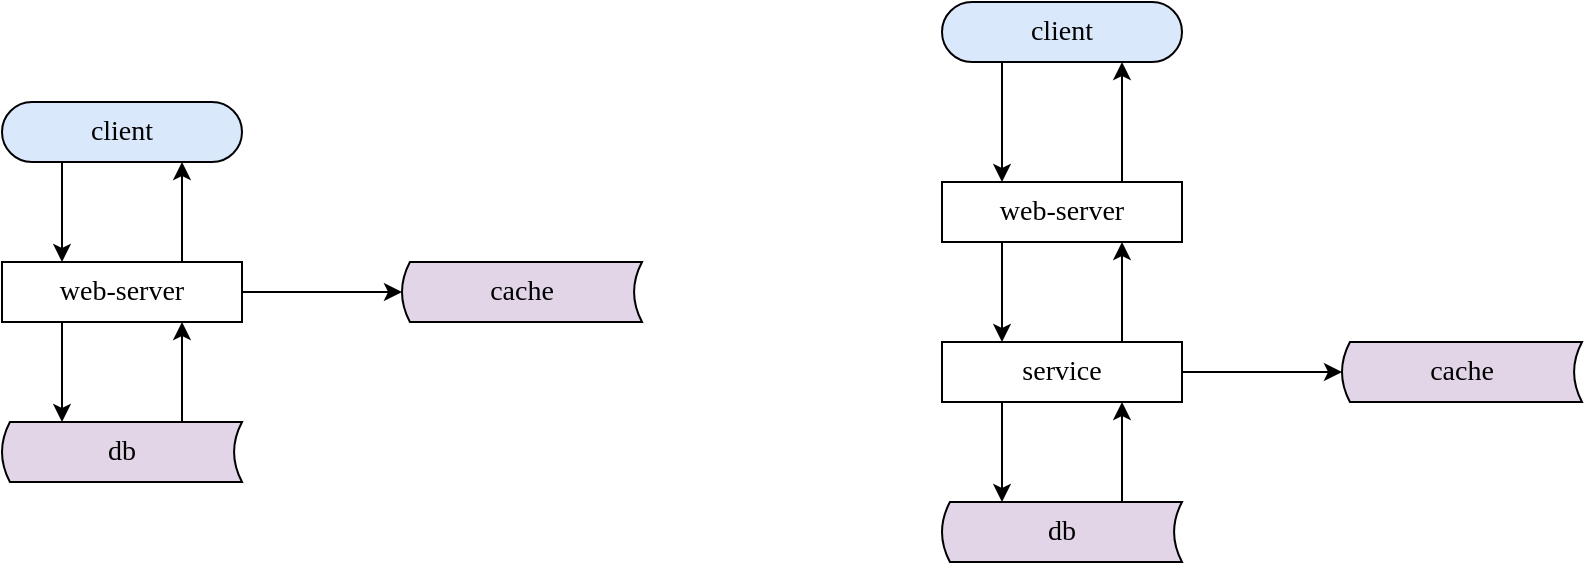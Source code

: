 <mxfile version="12.9.9" type="device" pages="4"><diagram id="N_enb8SRKErHKXMwsF9B" name="两层架构，三层架构"><mxGraphModel dx="1072" dy="792" grid="1" gridSize="10" guides="1" tooltips="1" connect="1" arrows="1" fold="1" page="1" pageScale="1" pageWidth="827" pageHeight="1169" math="0" shadow="0"><root><mxCell id="0"/><mxCell id="1" parent="0"/><mxCell id="CE_x4uyfG1v2ijak280o-4" style="edgeStyle=orthogonalEdgeStyle;rounded=0;orthogonalLoop=1;jettySize=auto;html=1;exitX=0.25;exitY=1;exitDx=0;exitDy=0;entryX=0.25;entryY=0;entryDx=0;entryDy=0;fontFamily=Verdana;fontSize=14;" edge="1" parent="1" source="CE_x4uyfG1v2ijak280o-1" target="CE_x4uyfG1v2ijak280o-2"><mxGeometry relative="1" as="geometry"/></mxCell><mxCell id="CE_x4uyfG1v2ijak280o-1" value="client" style="rounded=1;whiteSpace=wrap;html=1;arcSize=50;fontSize=14;fontFamily=Verdana;fillColor=#dae8fc;strokeColor=#000000;" vertex="1" parent="1"><mxGeometry x="20" y="330" width="120" height="30" as="geometry"/></mxCell><mxCell id="CE_x4uyfG1v2ijak280o-5" style="edgeStyle=orthogonalEdgeStyle;rounded=0;orthogonalLoop=1;jettySize=auto;html=1;exitX=0.25;exitY=1;exitDx=0;exitDy=0;entryX=0.25;entryY=0;entryDx=0;entryDy=0;fontFamily=Verdana;fontSize=14;" edge="1" parent="1" source="CE_x4uyfG1v2ijak280o-2" target="CE_x4uyfG1v2ijak280o-3"><mxGeometry relative="1" as="geometry"/></mxCell><mxCell id="CE_x4uyfG1v2ijak280o-7" style="edgeStyle=orthogonalEdgeStyle;rounded=0;orthogonalLoop=1;jettySize=auto;html=1;exitX=0.75;exitY=0;exitDx=0;exitDy=0;entryX=0.75;entryY=1;entryDx=0;entryDy=0;fontFamily=Verdana;fontSize=14;" edge="1" parent="1" source="CE_x4uyfG1v2ijak280o-2" target="CE_x4uyfG1v2ijak280o-1"><mxGeometry relative="1" as="geometry"/></mxCell><mxCell id="CE_x4uyfG1v2ijak280o-9" style="edgeStyle=orthogonalEdgeStyle;rounded=0;orthogonalLoop=1;jettySize=auto;html=1;exitX=1;exitY=0.5;exitDx=0;exitDy=0;entryX=0;entryY=0.5;entryDx=0;entryDy=0;fontFamily=Verdana;fontSize=14;" edge="1" parent="1" source="CE_x4uyfG1v2ijak280o-2" target="CE_x4uyfG1v2ijak280o-8"><mxGeometry relative="1" as="geometry"/></mxCell><mxCell id="CE_x4uyfG1v2ijak280o-2" value="web-server" style="rounded=0;whiteSpace=wrap;html=1;fontFamily=Verdana;fontSize=14;" vertex="1" parent="1"><mxGeometry x="20" y="410" width="120" height="30" as="geometry"/></mxCell><mxCell id="CE_x4uyfG1v2ijak280o-6" style="edgeStyle=orthogonalEdgeStyle;rounded=0;orthogonalLoop=1;jettySize=auto;html=1;exitX=0.75;exitY=0;exitDx=0;exitDy=0;entryX=0.75;entryY=1;entryDx=0;entryDy=0;fontFamily=Verdana;fontSize=14;" edge="1" parent="1" source="CE_x4uyfG1v2ijak280o-3" target="CE_x4uyfG1v2ijak280o-2"><mxGeometry relative="1" as="geometry"/></mxCell><mxCell id="CE_x4uyfG1v2ijak280o-3" value="db" style="shape=dataStorage;whiteSpace=wrap;html=1;fontFamily=Verdana;fontSize=14;size=0.033;fillColor=#e1d5e7;strokeColor=#000000;" vertex="1" parent="1"><mxGeometry x="20" y="490" width="120" height="30" as="geometry"/></mxCell><mxCell id="CE_x4uyfG1v2ijak280o-8" value="cache" style="shape=dataStorage;whiteSpace=wrap;html=1;fontFamily=Verdana;fontSize=14;size=0.033;fillColor=#e1d5e7;strokeColor=#000000;" vertex="1" parent="1"><mxGeometry x="220" y="410" width="120" height="30" as="geometry"/></mxCell><mxCell id="CE_x4uyfG1v2ijak280o-10" style="edgeStyle=orthogonalEdgeStyle;rounded=0;orthogonalLoop=1;jettySize=auto;html=1;exitX=0.25;exitY=1;exitDx=0;exitDy=0;fontFamily=Verdana;fontSize=14;entryX=0.25;entryY=0;entryDx=0;entryDy=0;" edge="1" parent="1" source="CE_x4uyfG1v2ijak280o-11" target="CE_x4uyfG1v2ijak280o-19"><mxGeometry relative="1" as="geometry"><mxPoint x="520" y="320" as="targetPoint"/></mxGeometry></mxCell><mxCell id="CE_x4uyfG1v2ijak280o-11" value="client" style="rounded=1;whiteSpace=wrap;html=1;arcSize=50;fontSize=14;fontFamily=Verdana;fillColor=#dae8fc;strokeColor=#000000;" vertex="1" parent="1"><mxGeometry x="490" y="280" width="120" height="30" as="geometry"/></mxCell><mxCell id="CE_x4uyfG1v2ijak280o-12" style="edgeStyle=orthogonalEdgeStyle;rounded=0;orthogonalLoop=1;jettySize=auto;html=1;exitX=0.25;exitY=1;exitDx=0;exitDy=0;entryX=0.25;entryY=0;entryDx=0;entryDy=0;fontFamily=Verdana;fontSize=14;" edge="1" parent="1" source="CE_x4uyfG1v2ijak280o-15" target="CE_x4uyfG1v2ijak280o-17"><mxGeometry relative="1" as="geometry"/></mxCell><mxCell id="CE_x4uyfG1v2ijak280o-13" style="edgeStyle=orthogonalEdgeStyle;rounded=0;orthogonalLoop=1;jettySize=auto;html=1;exitX=0.75;exitY=0;exitDx=0;exitDy=0;fontFamily=Verdana;fontSize=14;entryX=0.75;entryY=1;entryDx=0;entryDy=0;" edge="1" parent="1" source="CE_x4uyfG1v2ijak280o-15" target="CE_x4uyfG1v2ijak280o-19"><mxGeometry relative="1" as="geometry"><mxPoint x="580" y="370" as="targetPoint"/></mxGeometry></mxCell><mxCell id="CE_x4uyfG1v2ijak280o-14" style="edgeStyle=orthogonalEdgeStyle;rounded=0;orthogonalLoop=1;jettySize=auto;html=1;exitX=1;exitY=0.5;exitDx=0;exitDy=0;entryX=0;entryY=0.5;entryDx=0;entryDy=0;fontFamily=Verdana;fontSize=14;" edge="1" parent="1" source="CE_x4uyfG1v2ijak280o-15" target="CE_x4uyfG1v2ijak280o-18"><mxGeometry relative="1" as="geometry"/></mxCell><mxCell id="CE_x4uyfG1v2ijak280o-15" value="service" style="rounded=0;whiteSpace=wrap;html=1;fontFamily=Verdana;fontSize=14;" vertex="1" parent="1"><mxGeometry x="490" y="450" width="120" height="30" as="geometry"/></mxCell><mxCell id="CE_x4uyfG1v2ijak280o-16" style="edgeStyle=orthogonalEdgeStyle;rounded=0;orthogonalLoop=1;jettySize=auto;html=1;exitX=0.75;exitY=0;exitDx=0;exitDy=0;entryX=0.75;entryY=1;entryDx=0;entryDy=0;fontFamily=Verdana;fontSize=14;" edge="1" parent="1" source="CE_x4uyfG1v2ijak280o-17" target="CE_x4uyfG1v2ijak280o-15"><mxGeometry relative="1" as="geometry"/></mxCell><mxCell id="CE_x4uyfG1v2ijak280o-17" value="db" style="shape=dataStorage;whiteSpace=wrap;html=1;fontFamily=Verdana;fontSize=14;size=0.033;fillColor=#e1d5e7;strokeColor=#000000;" vertex="1" parent="1"><mxGeometry x="490" y="530" width="120" height="30" as="geometry"/></mxCell><mxCell id="CE_x4uyfG1v2ijak280o-18" value="cache" style="shape=dataStorage;whiteSpace=wrap;html=1;fontFamily=Verdana;fontSize=14;size=0.033;fillColor=#e1d5e7;strokeColor=#000000;" vertex="1" parent="1"><mxGeometry x="690" y="450" width="120" height="30" as="geometry"/></mxCell><mxCell id="CE_x4uyfG1v2ijak280o-20" style="edgeStyle=orthogonalEdgeStyle;rounded=0;orthogonalLoop=1;jettySize=auto;html=1;exitX=0.25;exitY=1;exitDx=0;exitDy=0;entryX=0.25;entryY=0;entryDx=0;entryDy=0;fontFamily=Verdana;fontSize=14;" edge="1" parent="1" source="CE_x4uyfG1v2ijak280o-19" target="CE_x4uyfG1v2ijak280o-15"><mxGeometry relative="1" as="geometry"/></mxCell><mxCell id="CE_x4uyfG1v2ijak280o-21" style="edgeStyle=orthogonalEdgeStyle;rounded=0;orthogonalLoop=1;jettySize=auto;html=1;exitX=0.75;exitY=0;exitDx=0;exitDy=0;entryX=0.75;entryY=1;entryDx=0;entryDy=0;fontFamily=Verdana;fontSize=14;" edge="1" parent="1" source="CE_x4uyfG1v2ijak280o-19" target="CE_x4uyfG1v2ijak280o-11"><mxGeometry relative="1" as="geometry"/></mxCell><mxCell id="CE_x4uyfG1v2ijak280o-19" value="web-server" style="rounded=0;whiteSpace=wrap;html=1;fontFamily=Verdana;fontSize=14;" vertex="1" parent="1"><mxGeometry x="490" y="370" width="120" height="30" as="geometry"/></mxCell></root></mxGraphModel></diagram><diagram id="F1-1p271C9XE14B9hEI6" name="MVC架构"><mxGraphModel dx="1072" dy="792" grid="1" gridSize="10" guides="1" tooltips="1" connect="1" arrows="1" fold="1" page="1" pageScale="1" pageWidth="827" pageHeight="1169" math="0" shadow="0"><root><mxCell id="QCJ07JXEcL6JzAAsZ1pR-0"/><mxCell id="QCJ07JXEcL6JzAAsZ1pR-1" parent="QCJ07JXEcL6JzAAsZ1pR-0"/><mxCell id="65uOkuooUdCRJ-DX0yOk-6" value="" style="rounded=1;whiteSpace=wrap;html=1;strokeColor=#000000;fontFamily=Verdana;fontSize=14;arcSize=50;fillColor=#b1ddf0;" vertex="1" parent="QCJ07JXEcL6JzAAsZ1pR-1"><mxGeometry x="20" y="330" width="230" height="150" as="geometry"/></mxCell><mxCell id="65uOkuooUdCRJ-DX0yOk-4" style="edgeStyle=orthogonalEdgeStyle;rounded=0;orthogonalLoop=1;jettySize=auto;html=1;exitX=0.5;exitY=1;exitDx=0;exitDy=0;entryX=0.5;entryY=0;entryDx=0;entryDy=0;fontFamily=Verdana;fontSize=14;" edge="1" parent="QCJ07JXEcL6JzAAsZ1pR-1" source="65uOkuooUdCRJ-DX0yOk-0" target="65uOkuooUdCRJ-DX0yOk-1"><mxGeometry relative="1" as="geometry"/></mxCell><mxCell id="65uOkuooUdCRJ-DX0yOk-0" value="view" style="rounded=0;whiteSpace=wrap;html=1;strokeColor=#000000;fontFamily=Verdana;fontSize=14;" vertex="1" parent="QCJ07JXEcL6JzAAsZ1pR-1"><mxGeometry x="90" y="340" width="90" height="30" as="geometry"/></mxCell><mxCell id="65uOkuooUdCRJ-DX0yOk-5" style="edgeStyle=orthogonalEdgeStyle;rounded=0;orthogonalLoop=1;jettySize=auto;html=1;exitX=0.5;exitY=1;exitDx=0;exitDy=0;entryX=0.5;entryY=0;entryDx=0;entryDy=0;fontFamily=Verdana;fontSize=14;" edge="1" parent="QCJ07JXEcL6JzAAsZ1pR-1" source="65uOkuooUdCRJ-DX0yOk-1" target="65uOkuooUdCRJ-DX0yOk-2"><mxGeometry relative="1" as="geometry"/></mxCell><mxCell id="65uOkuooUdCRJ-DX0yOk-1" value="control" style="rounded=0;whiteSpace=wrap;html=1;strokeColor=#000000;fontFamily=Verdana;fontSize=14;" vertex="1" parent="QCJ07JXEcL6JzAAsZ1pR-1"><mxGeometry x="90" y="390" width="90" height="30" as="geometry"/></mxCell><mxCell id="65uOkuooUdCRJ-DX0yOk-7" style="edgeStyle=orthogonalEdgeStyle;rounded=0;orthogonalLoop=1;jettySize=auto;html=1;exitX=0.5;exitY=1;exitDx=0;exitDy=0;entryX=0.5;entryY=0;entryDx=0;entryDy=0;fontFamily=Verdana;fontSize=14;" edge="1" parent="QCJ07JXEcL6JzAAsZ1pR-1" source="65uOkuooUdCRJ-DX0yOk-2" target="65uOkuooUdCRJ-DX0yOk-3"><mxGeometry relative="1" as="geometry"/></mxCell><mxCell id="65uOkuooUdCRJ-DX0yOk-2" value="model" style="rounded=0;whiteSpace=wrap;html=1;strokeColor=#000000;fontFamily=Verdana;fontSize=14;" vertex="1" parent="QCJ07JXEcL6JzAAsZ1pR-1"><mxGeometry x="90" y="440" width="90" height="30" as="geometry"/></mxCell><mxCell id="65uOkuooUdCRJ-DX0yOk-3" value="server" style="rounded=0;whiteSpace=wrap;html=1;strokeColor=#000000;fontFamily=Verdana;fontSize=14;" vertex="1" parent="QCJ07JXEcL6JzAAsZ1pR-1"><mxGeometry x="90" y="510" width="90" height="30" as="geometry"/></mxCell><mxCell id="65uOkuooUdCRJ-DX0yOk-8" value="MVC" style="text;html=1;strokeColor=none;fillColor=none;align=center;verticalAlign=middle;whiteSpace=wrap;rounded=0;fontFamily=Verdana;fontSize=14;" vertex="1" parent="QCJ07JXEcL6JzAAsZ1pR-1"><mxGeometry x="200" y="395" width="40" height="20" as="geometry"/></mxCell><mxCell id="65uOkuooUdCRJ-DX0yOk-9" value="APP" style="text;html=1;strokeColor=none;fillColor=none;align=center;verticalAlign=middle;whiteSpace=wrap;rounded=0;fontFamily=Verdana;fontSize=14;" vertex="1" parent="QCJ07JXEcL6JzAAsZ1pR-1"><mxGeometry x="115" y="300" width="40" height="20" as="geometry"/></mxCell><mxCell id="65uOkuooUdCRJ-DX0yOk-10" value="" style="rounded=1;whiteSpace=wrap;html=1;strokeColor=#000000;fontFamily=Verdana;fontSize=14;arcSize=0;" vertex="1" parent="QCJ07JXEcL6JzAAsZ1pR-1"><mxGeometry x="340" y="330" width="230" height="150" as="geometry"/></mxCell><mxCell id="65uOkuooUdCRJ-DX0yOk-11" style="edgeStyle=orthogonalEdgeStyle;rounded=0;orthogonalLoop=1;jettySize=auto;html=1;exitX=0.5;exitY=1;exitDx=0;exitDy=0;entryX=0.5;entryY=0;entryDx=0;entryDy=0;fontFamily=Verdana;fontSize=14;" edge="1" parent="QCJ07JXEcL6JzAAsZ1pR-1" source="65uOkuooUdCRJ-DX0yOk-12" target="65uOkuooUdCRJ-DX0yOk-14"><mxGeometry relative="1" as="geometry"/></mxCell><mxCell id="65uOkuooUdCRJ-DX0yOk-12" value="view" style="rounded=0;whiteSpace=wrap;html=1;strokeColor=#000000;fontFamily=Verdana;fontSize=14;" vertex="1" parent="QCJ07JXEcL6JzAAsZ1pR-1"><mxGeometry x="410" y="340" width="90" height="30" as="geometry"/></mxCell><mxCell id="65uOkuooUdCRJ-DX0yOk-13" style="edgeStyle=orthogonalEdgeStyle;rounded=0;orthogonalLoop=1;jettySize=auto;html=1;exitX=0.5;exitY=1;exitDx=0;exitDy=0;entryX=0.5;entryY=0;entryDx=0;entryDy=0;fontFamily=Verdana;fontSize=14;" edge="1" parent="QCJ07JXEcL6JzAAsZ1pR-1" source="65uOkuooUdCRJ-DX0yOk-14" target="65uOkuooUdCRJ-DX0yOk-16"><mxGeometry relative="1" as="geometry"/></mxCell><mxCell id="65uOkuooUdCRJ-DX0yOk-14" value="control" style="rounded=0;whiteSpace=wrap;html=1;strokeColor=#000000;fontFamily=Verdana;fontSize=14;" vertex="1" parent="QCJ07JXEcL6JzAAsZ1pR-1"><mxGeometry x="410" y="390" width="90" height="30" as="geometry"/></mxCell><mxCell id="65uOkuooUdCRJ-DX0yOk-15" style="rounded=0;orthogonalLoop=1;jettySize=auto;html=1;exitX=0.5;exitY=1;exitDx=0;exitDy=0;entryX=0.5;entryY=0;entryDx=0;entryDy=0;fontFamily=Verdana;fontSize=14;" edge="1" parent="QCJ07JXEcL6JzAAsZ1pR-1" source="65uOkuooUdCRJ-DX0yOk-16" target="65uOkuooUdCRJ-DX0yOk-21"><mxGeometry relative="1" as="geometry"><mxPoint x="455" y="510" as="targetPoint"/></mxGeometry></mxCell><mxCell id="65uOkuooUdCRJ-DX0yOk-22" style="edgeStyle=none;rounded=0;orthogonalLoop=1;jettySize=auto;html=1;exitX=0.5;exitY=1;exitDx=0;exitDy=0;entryX=0.5;entryY=0;entryDx=0;entryDy=0;fontFamily=Verdana;fontSize=14;" edge="1" parent="QCJ07JXEcL6JzAAsZ1pR-1" source="65uOkuooUdCRJ-DX0yOk-16" target="65uOkuooUdCRJ-DX0yOk-20"><mxGeometry relative="1" as="geometry"/></mxCell><mxCell id="65uOkuooUdCRJ-DX0yOk-16" value="model" style="rounded=0;whiteSpace=wrap;html=1;strokeColor=#000000;fontFamily=Verdana;fontSize=14;" vertex="1" parent="QCJ07JXEcL6JzAAsZ1pR-1"><mxGeometry x="410" y="440" width="90" height="30" as="geometry"/></mxCell><mxCell id="65uOkuooUdCRJ-DX0yOk-18" value="SSH" style="text;html=1;strokeColor=none;fillColor=none;align=center;verticalAlign=middle;whiteSpace=wrap;rounded=0;fontFamily=Verdana;fontSize=14;" vertex="1" parent="QCJ07JXEcL6JzAAsZ1pR-1"><mxGeometry x="520" y="395" width="40" height="20" as="geometry"/></mxCell><mxCell id="65uOkuooUdCRJ-DX0yOk-19" value="web" style="text;html=1;strokeColor=none;fillColor=none;align=center;verticalAlign=middle;whiteSpace=wrap;rounded=0;fontFamily=Verdana;fontSize=14;" vertex="1" parent="QCJ07JXEcL6JzAAsZ1pR-1"><mxGeometry x="435" y="300" width="40" height="20" as="geometry"/></mxCell><mxCell id="65uOkuooUdCRJ-DX0yOk-20" value="db" style="shape=dataStorage;whiteSpace=wrap;html=1;strokeColor=#000000;fontFamily=Verdana;fontSize=14;size=0.067;fillColor=#e1d5e7;" vertex="1" parent="QCJ07JXEcL6JzAAsZ1pR-1"><mxGeometry x="320" y="510" width="90" height="30" as="geometry"/></mxCell><mxCell id="65uOkuooUdCRJ-DX0yOk-21" value="cache" style="shape=dataStorage;whiteSpace=wrap;html=1;strokeColor=#000000;fontFamily=Verdana;fontSize=14;size=0.067;fillColor=#e1d5e7;" vertex="1" parent="QCJ07JXEcL6JzAAsZ1pR-1"><mxGeometry x="500" y="510" width="90" height="30" as="geometry"/></mxCell></root></mxGraphModel></diagram><diagram id="2TUvuiiKcIBVLqQjpvC5" name="数据是如何移动的"><mxGraphModel dx="1072" dy="792" grid="1" gridSize="10" guides="1" tooltips="1" connect="1" arrows="1" fold="1" page="1" pageScale="1" pageWidth="827" pageHeight="1169" math="0" shadow="0"><root><mxCell id="Xen3Djoh9aEZ47sVeDg2-0"/><mxCell id="Xen3Djoh9aEZ47sVeDg2-1" parent="Xen3Djoh9aEZ47sVeDg2-0"/><mxCell id="M6HGDGPPSEYU4e3NniC7-0" style="edgeStyle=orthogonalEdgeStyle;rounded=0;orthogonalLoop=1;jettySize=auto;html=1;exitX=0.25;exitY=1;exitDx=0;exitDy=0;fontFamily=Verdana;fontSize=14;entryX=0.25;entryY=0;entryDx=0;entryDy=0;" edge="1" parent="Xen3Djoh9aEZ47sVeDg2-1" source="M6HGDGPPSEYU4e3NniC7-1" target="M6HGDGPPSEYU4e3NniC7-11"><mxGeometry relative="1" as="geometry"><mxPoint x="506" y="320" as="targetPoint"/></mxGeometry></mxCell><mxCell id="M6HGDGPPSEYU4e3NniC7-1" value="client" style="rounded=1;whiteSpace=wrap;html=1;arcSize=50;fontSize=14;fontFamily=Verdana;fillColor=#dae8fc;strokeColor=#000000;" vertex="1" parent="Xen3Djoh9aEZ47sVeDg2-1"><mxGeometry x="476" y="280" width="120" height="30" as="geometry"/></mxCell><mxCell id="M6HGDGPPSEYU4e3NniC7-2" style="edgeStyle=orthogonalEdgeStyle;rounded=0;orthogonalLoop=1;jettySize=auto;html=1;exitX=0.25;exitY=1;exitDx=0;exitDy=0;entryX=0.25;entryY=0;entryDx=0;entryDy=0;fontFamily=Verdana;fontSize=14;" edge="1" parent="Xen3Djoh9aEZ47sVeDg2-1" source="M6HGDGPPSEYU4e3NniC7-5" target="M6HGDGPPSEYU4e3NniC7-7"><mxGeometry relative="1" as="geometry"/></mxCell><mxCell id="M6HGDGPPSEYU4e3NniC7-3" style="edgeStyle=orthogonalEdgeStyle;rounded=0;orthogonalLoop=1;jettySize=auto;html=1;exitX=0.75;exitY=0;exitDx=0;exitDy=0;fontFamily=Verdana;fontSize=14;entryX=0.75;entryY=1;entryDx=0;entryDy=0;" edge="1" parent="Xen3Djoh9aEZ47sVeDg2-1" source="M6HGDGPPSEYU4e3NniC7-5" target="M6HGDGPPSEYU4e3NniC7-11"><mxGeometry relative="1" as="geometry"><mxPoint x="566" y="370" as="targetPoint"/></mxGeometry></mxCell><mxCell id="M6HGDGPPSEYU4e3NniC7-4" style="edgeStyle=orthogonalEdgeStyle;rounded=0;orthogonalLoop=1;jettySize=auto;html=1;exitX=1;exitY=0.5;exitDx=0;exitDy=0;entryX=0;entryY=0.5;entryDx=0;entryDy=0;fontFamily=Verdana;fontSize=14;" edge="1" parent="Xen3Djoh9aEZ47sVeDg2-1" source="M6HGDGPPSEYU4e3NniC7-5" target="M6HGDGPPSEYU4e3NniC7-8"><mxGeometry relative="1" as="geometry"/></mxCell><mxCell id="M6HGDGPPSEYU4e3NniC7-5" value="service" style="rounded=0;whiteSpace=wrap;html=1;fontFamily=Verdana;fontSize=14;" vertex="1" parent="Xen3Djoh9aEZ47sVeDg2-1"><mxGeometry x="476" y="460" width="120" height="30" as="geometry"/></mxCell><mxCell id="M6HGDGPPSEYU4e3NniC7-6" style="edgeStyle=orthogonalEdgeStyle;rounded=0;orthogonalLoop=1;jettySize=auto;html=1;exitX=0.75;exitY=0;exitDx=0;exitDy=0;entryX=0.75;entryY=1;entryDx=0;entryDy=0;fontFamily=Verdana;fontSize=14;" edge="1" parent="Xen3Djoh9aEZ47sVeDg2-1" source="M6HGDGPPSEYU4e3NniC7-7" target="M6HGDGPPSEYU4e3NniC7-5"><mxGeometry relative="1" as="geometry"/></mxCell><mxCell id="M6HGDGPPSEYU4e3NniC7-7" value="db" style="shape=dataStorage;whiteSpace=wrap;html=1;fontFamily=Verdana;fontSize=14;size=0.033;fillColor=#e1d5e7;strokeColor=#000000;" vertex="1" parent="Xen3Djoh9aEZ47sVeDg2-1"><mxGeometry x="476" y="555" width="120" height="30" as="geometry"/></mxCell><mxCell id="M6HGDGPPSEYU4e3NniC7-8" value="cache" style="shape=dataStorage;whiteSpace=wrap;html=1;fontFamily=Verdana;fontSize=14;size=0.033;fillColor=#e1d5e7;strokeColor=#000000;" vertex="1" parent="Xen3Djoh9aEZ47sVeDg2-1"><mxGeometry x="707" y="460" width="120" height="30" as="geometry"/></mxCell><mxCell id="M6HGDGPPSEYU4e3NniC7-9" style="edgeStyle=orthogonalEdgeStyle;rounded=0;orthogonalLoop=1;jettySize=auto;html=1;exitX=0.25;exitY=1;exitDx=0;exitDy=0;entryX=0.25;entryY=0;entryDx=0;entryDy=0;fontFamily=Verdana;fontSize=14;" edge="1" parent="Xen3Djoh9aEZ47sVeDg2-1" source="M6HGDGPPSEYU4e3NniC7-11" target="M6HGDGPPSEYU4e3NniC7-5"><mxGeometry relative="1" as="geometry"/></mxCell><mxCell id="M6HGDGPPSEYU4e3NniC7-10" style="edgeStyle=orthogonalEdgeStyle;rounded=0;orthogonalLoop=1;jettySize=auto;html=1;exitX=0.75;exitY=0;exitDx=0;exitDy=0;entryX=0.75;entryY=1;entryDx=0;entryDy=0;fontFamily=Verdana;fontSize=14;" edge="1" parent="Xen3Djoh9aEZ47sVeDg2-1" source="M6HGDGPPSEYU4e3NniC7-11" target="M6HGDGPPSEYU4e3NniC7-1"><mxGeometry relative="1" as="geometry"/></mxCell><mxCell id="M6HGDGPPSEYU4e3NniC7-11" value="web-server" style="rounded=0;whiteSpace=wrap;html=1;fontFamily=Verdana;fontSize=14;" vertex="1" parent="Xen3Djoh9aEZ47sVeDg2-1"><mxGeometry x="476" y="370" width="120" height="30" as="geometry"/></mxCell><mxCell id="M6HGDGPPSEYU4e3NniC7-12" value="data moving" style="text;html=1;strokeColor=none;fillColor=none;align=center;verticalAlign=middle;whiteSpace=wrap;rounded=0;fontFamily=Verdana;fontSize=14;" vertex="1" parent="Xen3Djoh9aEZ47sVeDg2-1"><mxGeometry x="400" y="330" width="94" height="20" as="geometry"/></mxCell><mxCell id="M6HGDGPPSEYU4e3NniC7-13" value="data moving" style="text;html=1;strokeColor=none;fillColor=none;align=center;verticalAlign=middle;whiteSpace=wrap;rounded=0;fontFamily=Verdana;fontSize=14;" vertex="1" parent="Xen3Djoh9aEZ47sVeDg2-1"><mxGeometry x="400" y="420" width="94" height="20" as="geometry"/></mxCell><mxCell id="M6HGDGPPSEYU4e3NniC7-14" value="data moving" style="text;html=1;strokeColor=none;fillColor=none;align=center;verticalAlign=middle;whiteSpace=wrap;rounded=0;fontFamily=Verdana;fontSize=14;" vertex="1" parent="Xen3Djoh9aEZ47sVeDg2-1"><mxGeometry x="400" y="510" width="94" height="20" as="geometry"/></mxCell><mxCell id="M6HGDGPPSEYU4e3NniC7-15" value="data moving" style="text;html=1;strokeColor=none;fillColor=none;align=center;verticalAlign=middle;whiteSpace=wrap;rounded=0;fontFamily=Verdana;fontSize=14;" vertex="1" parent="Xen3Djoh9aEZ47sVeDg2-1"><mxGeometry x="610" y="480" width="94" height="20" as="geometry"/></mxCell></root></mxGraphModel></diagram><diagram id="6nE5OIXfiEbxETw1ut98" name="数据的传输格式，各层次形态"><mxGraphModel dx="1072" dy="792" grid="1" gridSize="10" guides="1" tooltips="1" connect="1" arrows="1" fold="1" page="1" pageScale="1" pageWidth="827" pageHeight="1169" math="0" shadow="0"><root><mxCell id="bqpX5bessW178ouEs_U8-0"/><mxCell id="bqpX5bessW178ouEs_U8-1" parent="bqpX5bessW178ouEs_U8-0"/><mxCell id="iVxpNd7ilAtZtGYaCdxb-0" style="edgeStyle=orthogonalEdgeStyle;rounded=0;orthogonalLoop=1;jettySize=auto;html=1;exitX=0.25;exitY=1;exitDx=0;exitDy=0;fontFamily=Verdana;fontSize=14;entryX=0.25;entryY=0;entryDx=0;entryDy=0;" edge="1" parent="bqpX5bessW178ouEs_U8-1" source="iVxpNd7ilAtZtGYaCdxb-1" target="iVxpNd7ilAtZtGYaCdxb-11"><mxGeometry relative="1" as="geometry"><mxPoint x="256" y="320" as="targetPoint"/></mxGeometry></mxCell><mxCell id="iVxpNd7ilAtZtGYaCdxb-1" value="client" style="rounded=1;whiteSpace=wrap;html=1;arcSize=50;fontSize=14;fontFamily=Verdana;fillColor=#dae8fc;strokeColor=#000000;" vertex="1" parent="bqpX5bessW178ouEs_U8-1"><mxGeometry x="226" y="280" width="120" height="30" as="geometry"/></mxCell><mxCell id="iVxpNd7ilAtZtGYaCdxb-2" style="edgeStyle=orthogonalEdgeStyle;rounded=0;orthogonalLoop=1;jettySize=auto;html=1;exitX=0.25;exitY=1;exitDx=0;exitDy=0;entryX=0.25;entryY=0;entryDx=0;entryDy=0;fontFamily=Verdana;fontSize=14;" edge="1" parent="bqpX5bessW178ouEs_U8-1" source="iVxpNd7ilAtZtGYaCdxb-5" target="iVxpNd7ilAtZtGYaCdxb-7"><mxGeometry relative="1" as="geometry"/></mxCell><mxCell id="iVxpNd7ilAtZtGYaCdxb-3" style="edgeStyle=orthogonalEdgeStyle;rounded=0;orthogonalLoop=1;jettySize=auto;html=1;exitX=0.75;exitY=0;exitDx=0;exitDy=0;fontFamily=Verdana;fontSize=14;entryX=0.75;entryY=1;entryDx=0;entryDy=0;" edge="1" parent="bqpX5bessW178ouEs_U8-1" source="iVxpNd7ilAtZtGYaCdxb-5" target="iVxpNd7ilAtZtGYaCdxb-11"><mxGeometry relative="1" as="geometry"><mxPoint x="316" y="370" as="targetPoint"/></mxGeometry></mxCell><mxCell id="iVxpNd7ilAtZtGYaCdxb-4" style="edgeStyle=orthogonalEdgeStyle;rounded=0;orthogonalLoop=1;jettySize=auto;html=1;exitX=1;exitY=0.5;exitDx=0;exitDy=0;entryX=0;entryY=0.5;entryDx=0;entryDy=0;fontFamily=Verdana;fontSize=14;" edge="1" parent="bqpX5bessW178ouEs_U8-1" source="iVxpNd7ilAtZtGYaCdxb-5" target="iVxpNd7ilAtZtGYaCdxb-8"><mxGeometry relative="1" as="geometry"/></mxCell><mxCell id="iVxpNd7ilAtZtGYaCdxb-5" value="service" style="rounded=0;whiteSpace=wrap;html=1;fontFamily=Verdana;fontSize=14;" vertex="1" parent="bqpX5bessW178ouEs_U8-1"><mxGeometry x="226" y="460" width="120" height="30" as="geometry"/></mxCell><mxCell id="iVxpNd7ilAtZtGYaCdxb-6" style="edgeStyle=orthogonalEdgeStyle;rounded=0;orthogonalLoop=1;jettySize=auto;html=1;exitX=0.75;exitY=0;exitDx=0;exitDy=0;entryX=0.75;entryY=1;entryDx=0;entryDy=0;fontFamily=Verdana;fontSize=14;" edge="1" parent="bqpX5bessW178ouEs_U8-1" source="iVxpNd7ilAtZtGYaCdxb-7" target="iVxpNd7ilAtZtGYaCdxb-5"><mxGeometry relative="1" as="geometry"/></mxCell><mxCell id="iVxpNd7ilAtZtGYaCdxb-7" value="db" style="shape=dataStorage;whiteSpace=wrap;html=1;fontFamily=Verdana;fontSize=14;size=0.033;fillColor=#e1d5e7;strokeColor=#000000;" vertex="1" parent="bqpX5bessW178ouEs_U8-1"><mxGeometry x="226" y="555" width="120" height="30" as="geometry"/></mxCell><mxCell id="iVxpNd7ilAtZtGYaCdxb-8" value="cache" style="shape=dataStorage;whiteSpace=wrap;html=1;fontFamily=Verdana;fontSize=14;size=0.033;fillColor=#e1d5e7;strokeColor=#000000;" vertex="1" parent="bqpX5bessW178ouEs_U8-1"><mxGeometry x="457" y="460" width="120" height="30" as="geometry"/></mxCell><mxCell id="iVxpNd7ilAtZtGYaCdxb-9" style="edgeStyle=orthogonalEdgeStyle;rounded=0;orthogonalLoop=1;jettySize=auto;html=1;exitX=0.25;exitY=1;exitDx=0;exitDy=0;entryX=0.25;entryY=0;entryDx=0;entryDy=0;fontFamily=Verdana;fontSize=14;" edge="1" parent="bqpX5bessW178ouEs_U8-1" source="iVxpNd7ilAtZtGYaCdxb-11" target="iVxpNd7ilAtZtGYaCdxb-5"><mxGeometry relative="1" as="geometry"/></mxCell><mxCell id="iVxpNd7ilAtZtGYaCdxb-10" style="edgeStyle=orthogonalEdgeStyle;rounded=0;orthogonalLoop=1;jettySize=auto;html=1;exitX=0.75;exitY=0;exitDx=0;exitDy=0;entryX=0.75;entryY=1;entryDx=0;entryDy=0;fontFamily=Verdana;fontSize=14;" edge="1" parent="bqpX5bessW178ouEs_U8-1" source="iVxpNd7ilAtZtGYaCdxb-11" target="iVxpNd7ilAtZtGYaCdxb-1"><mxGeometry relative="1" as="geometry"/></mxCell><mxCell id="iVxpNd7ilAtZtGYaCdxb-11" value="web-server" style="rounded=0;whiteSpace=wrap;html=1;fontFamily=Verdana;fontSize=14;" vertex="1" parent="bqpX5bessW178ouEs_U8-1"><mxGeometry x="226" y="370" width="120" height="30" as="geometry"/></mxCell><mxCell id="iVxpNd7ilAtZtGYaCdxb-14" value="binary" style="text;html=1;strokeColor=none;fillColor=none;align=center;verticalAlign=middle;whiteSpace=wrap;rounded=0;fontFamily=Verdana;fontSize=14;" vertex="1" parent="bqpX5bessW178ouEs_U8-1"><mxGeometry x="200" y="510" width="44" height="20" as="geometry"/></mxCell><mxCell id="iVxpNd7ilAtZtGYaCdxb-15" value="text" style="text;html=1;strokeColor=none;fillColor=none;align=center;verticalAlign=middle;whiteSpace=wrap;rounded=0;fontFamily=Verdana;fontSize=14;" vertex="1" parent="bqpX5bessW178ouEs_U8-1"><mxGeometry x="380" y="480" width="40" height="20" as="geometry"/></mxCell><mxCell id="iVxpNd7ilAtZtGYaCdxb-16" value="row(uid, name, age)" style="strokeWidth=1;html=1;shape=mxgraph.flowchart.annotation_1;align=left;pointerEvents=1;fontFamily=Verdana;fontSize=14;" vertex="1" parent="bqpX5bessW178ouEs_U8-1"><mxGeometry x="389" y="555" width="50" height="30" as="geometry"/></mxCell><mxCell id="iVxpNd7ilAtZtGYaCdxb-17" value="" style="endArrow=none;html=1;fontFamily=Verdana;fontSize=14;entryX=0;entryY=0.5;entryDx=0;entryDy=0;entryPerimeter=0;exitX=1;exitY=0.5;exitDx=0;exitDy=0;" edge="1" parent="bqpX5bessW178ouEs_U8-1" source="iVxpNd7ilAtZtGYaCdxb-7" target="iVxpNd7ilAtZtGYaCdxb-16"><mxGeometry width="50" height="50" relative="1" as="geometry"><mxPoint x="390" y="430" as="sourcePoint"/><mxPoint x="440" y="380" as="targetPoint"/></mxGeometry></mxCell><mxCell id="iVxpNd7ilAtZtGYaCdxb-19" value="kv(uid, User)" style="strokeWidth=1;html=1;shape=mxgraph.flowchart.annotation_1;align=left;pointerEvents=1;fontFamily=Verdana;fontSize=14;" vertex="1" parent="bqpX5bessW178ouEs_U8-1"><mxGeometry x="620" y="460" width="50" height="30" as="geometry"/></mxCell><mxCell id="iVxpNd7ilAtZtGYaCdxb-20" value="" style="endArrow=none;html=1;fontFamily=Verdana;fontSize=14;entryX=0;entryY=0.5;entryDx=0;entryDy=0;entryPerimeter=0;exitX=1;exitY=0.5;exitDx=0;exitDy=0;" edge="1" parent="bqpX5bessW178ouEs_U8-1" target="iVxpNd7ilAtZtGYaCdxb-19"><mxGeometry width="50" height="50" relative="1" as="geometry"><mxPoint x="577" y="475" as="sourcePoint"/><mxPoint x="671" y="285" as="targetPoint"/></mxGeometry></mxCell><mxCell id="iVxpNd7ilAtZtGYaCdxb-21" value="binary" style="text;html=1;strokeColor=none;fillColor=none;align=center;verticalAlign=middle;whiteSpace=wrap;rounded=0;fontFamily=Verdana;fontSize=14;" vertex="1" parent="bqpX5bessW178ouEs_U8-1"><mxGeometry x="330" y="420" width="44" height="20" as="geometry"/></mxCell><mxCell id="iVxpNd7ilAtZtGYaCdxb-22" value="http" style="text;html=1;strokeColor=none;fillColor=none;align=center;verticalAlign=middle;whiteSpace=wrap;rounded=0;fontFamily=Verdana;fontSize=14;" vertex="1" parent="bqpX5bessW178ouEs_U8-1"><mxGeometry x="330" y="330" width="44" height="20" as="geometry"/></mxCell><mxCell id="iVxpNd7ilAtZtGYaCdxb-23" value="json" style="strokeWidth=1;html=1;shape=mxgraph.flowchart.annotation_1;align=right;pointerEvents=1;fontFamily=Verdana;fontSize=14;direction=west;" vertex="1" parent="bqpX5bessW178ouEs_U8-1"><mxGeometry x="160" y="280" width="20" height="30" as="geometry"/></mxCell><mxCell id="iVxpNd7ilAtZtGYaCdxb-24" value="" style="endArrow=none;html=1;fontFamily=Verdana;fontSize=14;entryX=0;entryY=0.5;entryDx=0;entryDy=0;exitX=0;exitY=0.5;exitDx=0;exitDy=0;exitPerimeter=0;" edge="1" parent="bqpX5bessW178ouEs_U8-1" source="iVxpNd7ilAtZtGYaCdxb-23" target="iVxpNd7ilAtZtGYaCdxb-1"><mxGeometry width="50" height="50" relative="1" as="geometry"><mxPoint x="390" y="430" as="sourcePoint"/><mxPoint x="440" y="380" as="targetPoint"/></mxGeometry></mxCell><mxCell id="iVxpNd7ilAtZtGYaCdxb-25" value="User" style="strokeWidth=1;html=1;shape=mxgraph.flowchart.annotation_1;align=right;pointerEvents=1;fontFamily=Verdana;fontSize=14;direction=west;" vertex="1" parent="bqpX5bessW178ouEs_U8-1"><mxGeometry x="160" y="370" width="20" height="30" as="geometry"/></mxCell><mxCell id="iVxpNd7ilAtZtGYaCdxb-26" value="" style="endArrow=none;html=1;fontFamily=Verdana;fontSize=14;entryX=0;entryY=0.5;entryDx=0;entryDy=0;exitX=0;exitY=0.5;exitDx=0;exitDy=0;exitPerimeter=0;" edge="1" parent="bqpX5bessW178ouEs_U8-1" source="iVxpNd7ilAtZtGYaCdxb-25"><mxGeometry width="50" height="50" relative="1" as="geometry"><mxPoint x="390" y="520" as="sourcePoint"/><mxPoint x="226" y="385" as="targetPoint"/></mxGeometry></mxCell><mxCell id="iVxpNd7ilAtZtGYaCdxb-27" value="User" style="strokeWidth=1;html=1;shape=mxgraph.flowchart.annotation_1;align=right;pointerEvents=1;fontFamily=Verdana;fontSize=14;direction=west;" vertex="1" parent="bqpX5bessW178ouEs_U8-1"><mxGeometry x="160" y="460" width="20" height="30" as="geometry"/></mxCell><mxCell id="iVxpNd7ilAtZtGYaCdxb-28" value="" style="endArrow=none;html=1;fontFamily=Verdana;fontSize=14;entryX=0;entryY=0.5;entryDx=0;entryDy=0;exitX=0;exitY=0.5;exitDx=0;exitDy=0;exitPerimeter=0;" edge="1" parent="bqpX5bessW178ouEs_U8-1" source="iVxpNd7ilAtZtGYaCdxb-27"><mxGeometry width="50" height="50" relative="1" as="geometry"><mxPoint x="390" y="610" as="sourcePoint"/><mxPoint x="226" y="475" as="targetPoint"/></mxGeometry></mxCell></root></mxGraphModel></diagram></mxfile>